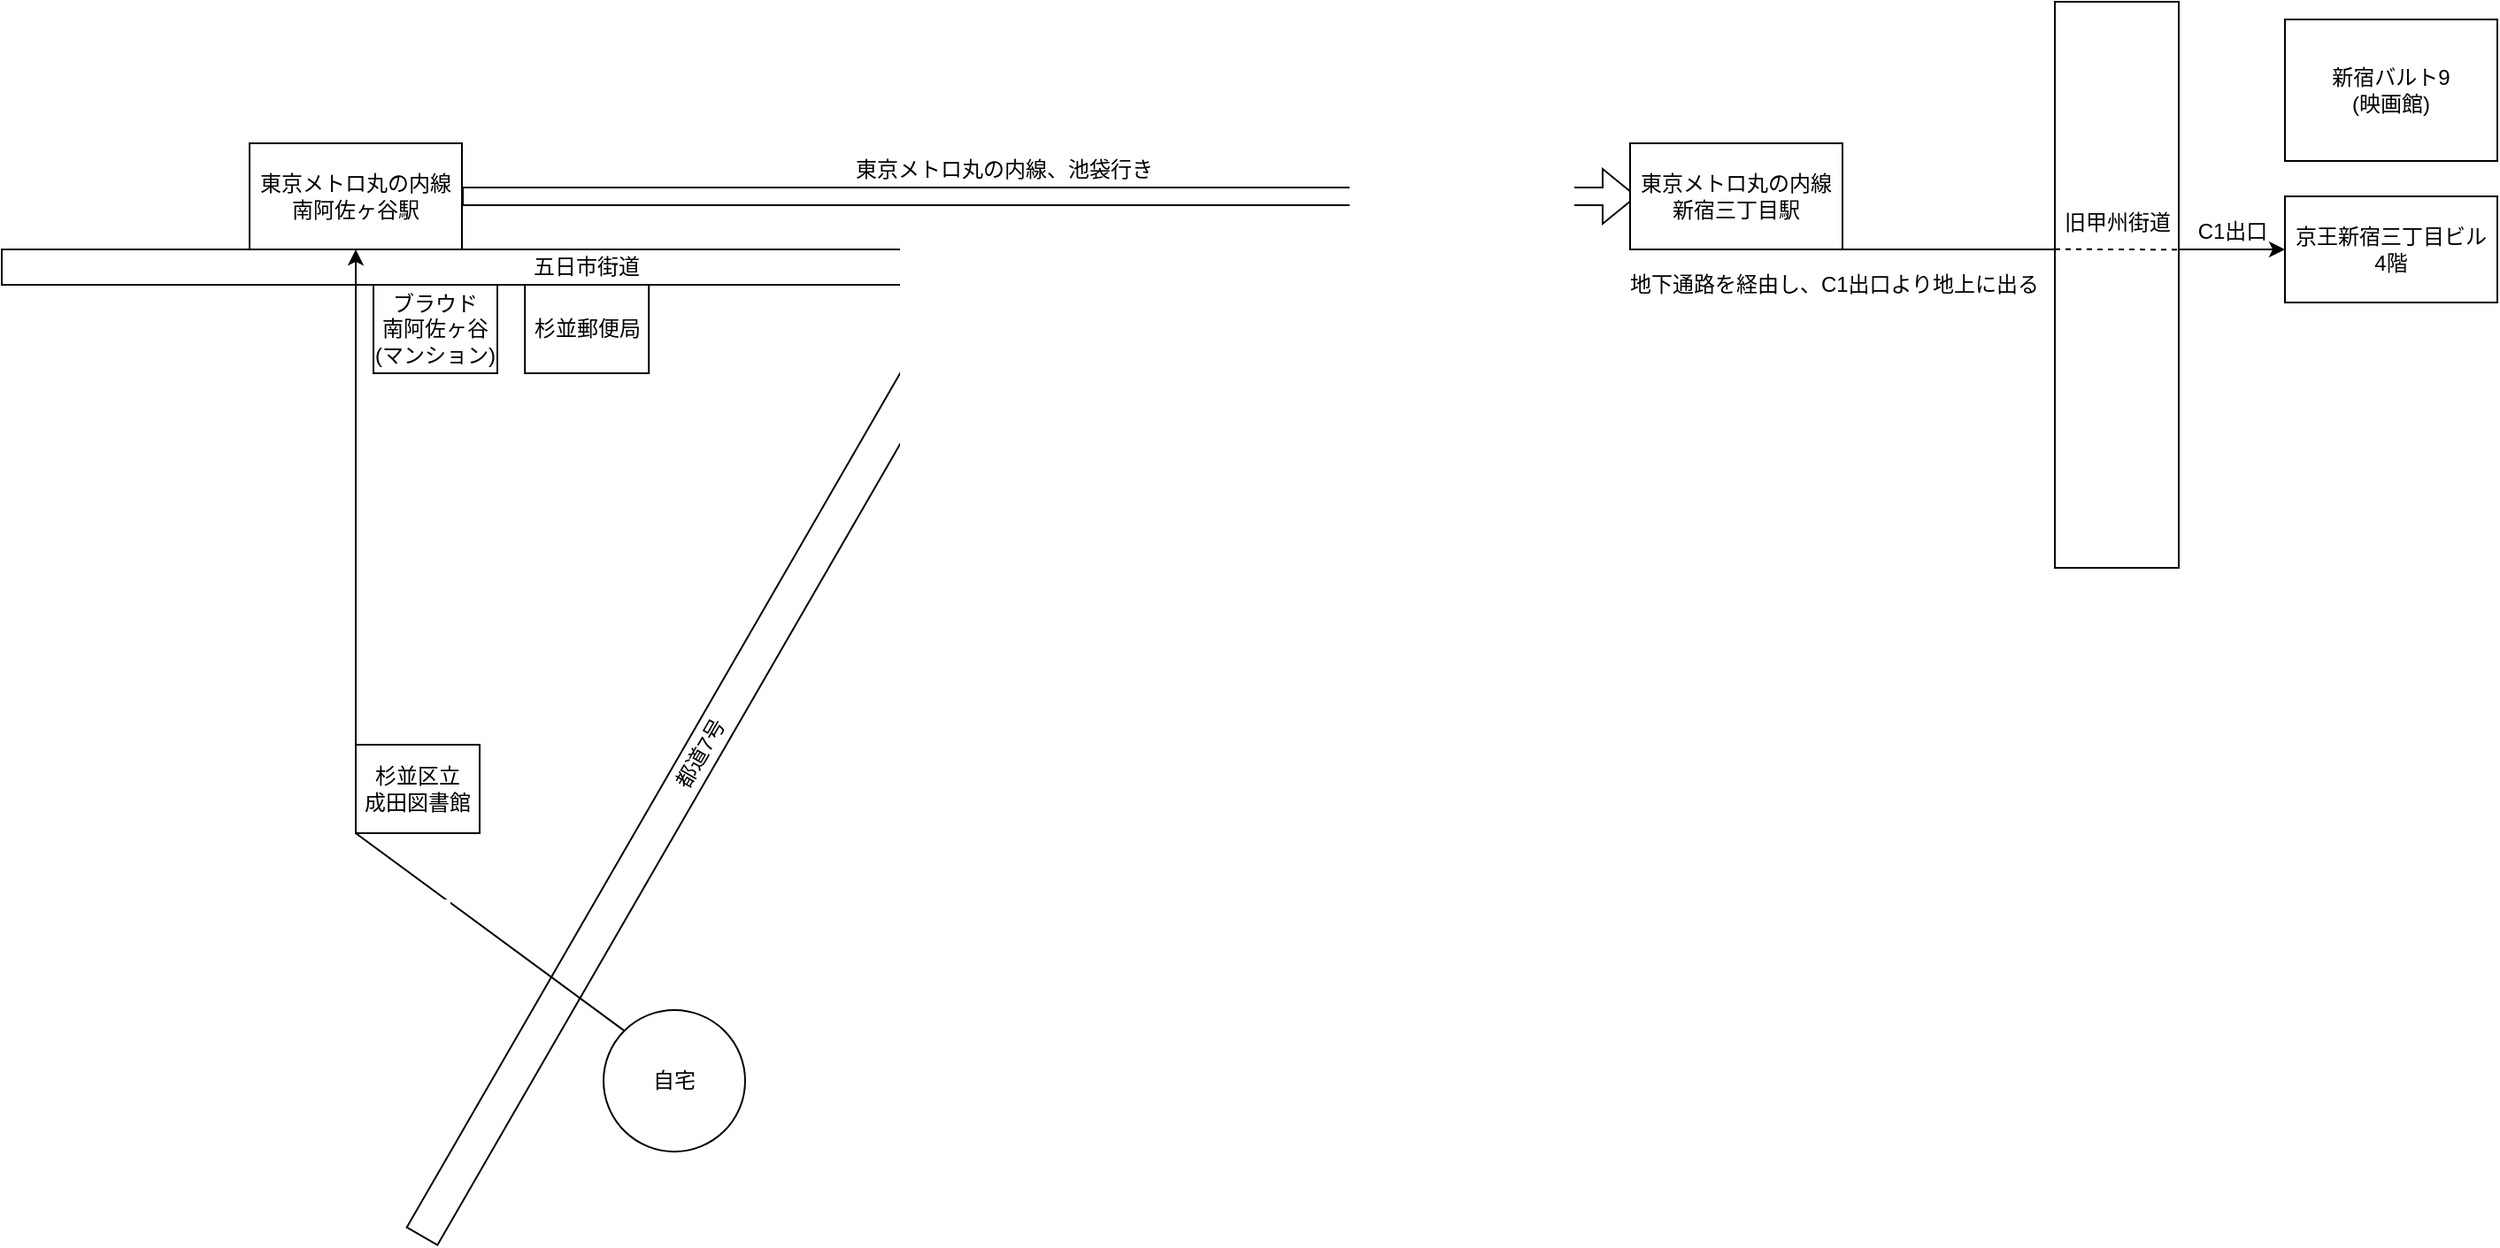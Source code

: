 <mxfile version="22.0.2" type="device">
  <diagram name="ページ1" id="NKPZZOQx5-XQ6p6UbQd2">
    <mxGraphModel dx="1080" dy="1864" grid="1" gridSize="10" guides="1" tooltips="1" connect="1" arrows="1" fold="1" page="1" pageScale="1" pageWidth="827" pageHeight="1169" math="0" shadow="0">
      <root>
        <mxCell id="0" />
        <mxCell id="1" parent="0" />
        <mxCell id="JF75MMqwgY8A7bRtOh7g-5" value="都道7号" style="rounded=0;whiteSpace=wrap;html=1;rotation=-60;" parent="1" vertex="1">
          <mxGeometry x="80" y="235" width="630" height="20" as="geometry" />
        </mxCell>
        <mxCell id="JF75MMqwgY8A7bRtOh7g-6" value="五日市街道" style="rounded=0;whiteSpace=wrap;html=1;" parent="1" vertex="1">
          <mxGeometry y="-40" width="661.19" height="20" as="geometry" />
        </mxCell>
        <mxCell id="JF75MMqwgY8A7bRtOh7g-2" value="自宅" style="ellipse;whiteSpace=wrap;html=1;aspect=fixed;" parent="1" vertex="1">
          <mxGeometry x="340" y="390" width="80" height="80" as="geometry" />
        </mxCell>
        <mxCell id="JF75MMqwgY8A7bRtOh7g-4" value="東京メトロ丸の内線&lt;div&gt;南阿佐ヶ谷駅&lt;/div&gt;" style="rounded=0;whiteSpace=wrap;html=1;" parent="1" vertex="1">
          <mxGeometry x="140" y="-100" width="120" height="60" as="geometry" />
        </mxCell>
        <mxCell id="JF75MMqwgY8A7bRtOh7g-3" value="" style="endArrow=classic;html=1;rounded=0;exitX=0;exitY=0;exitDx=0;exitDy=0;" parent="1" source="JF75MMqwgY8A7bRtOh7g-2" target="JF75MMqwgY8A7bRtOh7g-4" edge="1">
          <mxGeometry width="50" height="50" relative="1" as="geometry">
            <mxPoint x="200" y="240" as="sourcePoint" />
            <mxPoint x="200" y="-70" as="targetPoint" />
            <Array as="points">
              <mxPoint x="200" y="290" />
            </Array>
          </mxGeometry>
        </mxCell>
        <mxCell id="JF75MMqwgY8A7bRtOh7g-8" value="" style="shape=flexArrow;endArrow=classic;html=1;rounded=0;exitX=1;exitY=0.5;exitDx=0;exitDy=0;" parent="1" source="JF75MMqwgY8A7bRtOh7g-4" edge="1">
          <mxGeometry width="50" height="50" relative="1" as="geometry">
            <mxPoint x="380" y="-20" as="sourcePoint" />
            <mxPoint x="924" y="-70" as="targetPoint" />
          </mxGeometry>
        </mxCell>
        <mxCell id="JF75MMqwgY8A7bRtOh7g-9" value="東京メトロ丸の内線&lt;div&gt;新宿三丁目駅&lt;/div&gt;" style="rounded=0;whiteSpace=wrap;html=1;" parent="1" vertex="1">
          <mxGeometry x="920" y="-100" width="120" height="60" as="geometry" />
        </mxCell>
        <mxCell id="JF75MMqwgY8A7bRtOh7g-10" value="" style="endArrow=classic;html=1;rounded=0;exitX=1;exitY=1;exitDx=0;exitDy=0;entryX=0;entryY=0.5;entryDx=0;entryDy=0;" parent="1" source="JF75MMqwgY8A7bRtOh7g-9" target="JF75MMqwgY8A7bRtOh7g-11" edge="1">
          <mxGeometry width="50" height="50" relative="1" as="geometry">
            <mxPoint x="740" y="-20" as="sourcePoint" />
            <mxPoint x="1120" y="-40" as="targetPoint" />
          </mxGeometry>
        </mxCell>
        <mxCell id="JF75MMqwgY8A7bRtOh7g-11" value="京王新宿三丁目ビル&lt;br&gt;4階" style="rounded=0;whiteSpace=wrap;html=1;" parent="1" vertex="1">
          <mxGeometry x="1290" y="-70" width="120" height="60" as="geometry" />
        </mxCell>
        <mxCell id="VpM3XtP2M4gK9yom44-Z-1" value="東京メトロ丸の内線、池袋行き" style="text;html=1;align=center;verticalAlign=middle;resizable=0;points=[];autosize=1;strokeColor=none;fillColor=none;" parent="1" vertex="1">
          <mxGeometry x="471.19" y="-100" width="190" height="30" as="geometry" />
        </mxCell>
        <mxCell id="VpM3XtP2M4gK9yom44-Z-2" value="地下通路を経由し、C1出口より地上に出る" style="text;html=1;align=center;verticalAlign=middle;resizable=0;points=[];autosize=1;strokeColor=none;fillColor=none;" parent="1" vertex="1">
          <mxGeometry x="910" y="-35" width="250" height="30" as="geometry" />
        </mxCell>
        <mxCell id="VpM3XtP2M4gK9yom44-Z-3" value="杉並区立&lt;br&gt;成田図書館" style="rounded=0;whiteSpace=wrap;html=1;" parent="1" vertex="1">
          <mxGeometry x="200" y="240" width="70" height="50" as="geometry" />
        </mxCell>
        <mxCell id="VpM3XtP2M4gK9yom44-Z-4" value="杉並郵便局" style="rounded=0;whiteSpace=wrap;html=1;" parent="1" vertex="1">
          <mxGeometry x="295.59" y="-20" width="70" height="50" as="geometry" />
        </mxCell>
        <mxCell id="VpM3XtP2M4gK9yom44-Z-5" value="ブラウド&lt;br&gt;南阿佐ヶ谷&lt;br&gt;(マンション)" style="rounded=0;whiteSpace=wrap;html=1;" parent="1" vertex="1">
          <mxGeometry x="210" y="-20" width="70" height="50" as="geometry" />
        </mxCell>
        <mxCell id="pluA64RuQfblmNS7_rQg-1" value="" style="rounded=0;whiteSpace=wrap;html=1;" vertex="1" parent="1">
          <mxGeometry x="1160" y="-180" width="70" height="320" as="geometry" />
        </mxCell>
        <mxCell id="pluA64RuQfblmNS7_rQg-2" value="" style="endArrow=none;dashed=1;html=1;rounded=0;exitX=0;exitY=0.437;exitDx=0;exitDy=0;exitPerimeter=0;entryX=1;entryY=0.438;entryDx=0;entryDy=0;entryPerimeter=0;" edge="1" parent="1" source="pluA64RuQfblmNS7_rQg-1" target="pluA64RuQfblmNS7_rQg-1">
          <mxGeometry width="50" height="50" relative="1" as="geometry">
            <mxPoint x="1190" y="130" as="sourcePoint" />
            <mxPoint x="1240" y="80" as="targetPoint" />
          </mxGeometry>
        </mxCell>
        <mxCell id="pluA64RuQfblmNS7_rQg-3" value="旧甲州街道" style="text;html=1;align=center;verticalAlign=middle;resizable=0;points=[];autosize=1;strokeColor=none;fillColor=none;" vertex="1" parent="1">
          <mxGeometry x="1155" y="-70" width="80" height="30" as="geometry" />
        </mxCell>
        <mxCell id="pluA64RuQfblmNS7_rQg-4" value="新宿バルト9&lt;br&gt;(映画館)" style="rounded=0;whiteSpace=wrap;html=1;" vertex="1" parent="1">
          <mxGeometry x="1290" y="-170" width="120" height="80" as="geometry" />
        </mxCell>
        <mxCell id="pluA64RuQfblmNS7_rQg-6" value="C1出口" style="text;html=1;align=center;verticalAlign=middle;resizable=0;points=[];autosize=1;strokeColor=none;fillColor=none;" vertex="1" parent="1">
          <mxGeometry x="1230" y="-65" width="60" height="30" as="geometry" />
        </mxCell>
      </root>
    </mxGraphModel>
  </diagram>
</mxfile>

